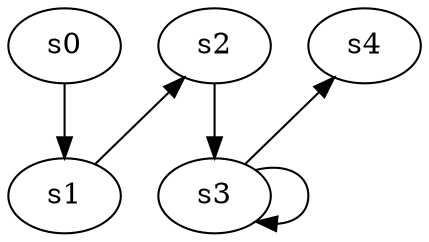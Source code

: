 digraph game_0191_chain_5 {
    s0 [name="s0", player=0, target=1];
    s1 [name="s1", player=1, target=1];
    s2 [name="s2", player=0];
    s3 [name="s3", player=1];
    s4 [name="s4", player=0];

    s0 -> s1;
    s1 -> s2 [constraint="time == 5 || time == 12 || time == 16"];
    s2 -> s3;
    s3 -> s4 [constraint="time % 2 == 1"];
    s3 -> s3 [constraint="time % 2 == 0"];
}
